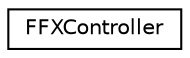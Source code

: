 digraph "Graphical Class Hierarchy"
{
 // LATEX_PDF_SIZE
  edge [fontname="Helvetica",fontsize="10",labelfontname="Helvetica",labelfontsize="10"];
  node [fontname="Helvetica",fontsize="10",shape=record];
  rankdir="LR";
  Node0 [label="FFXController",height=0.2,width=0.4,color="black", fillcolor="white", style="filled",URL="$class_f_f_x_controller.html",tooltip=" "];
}
